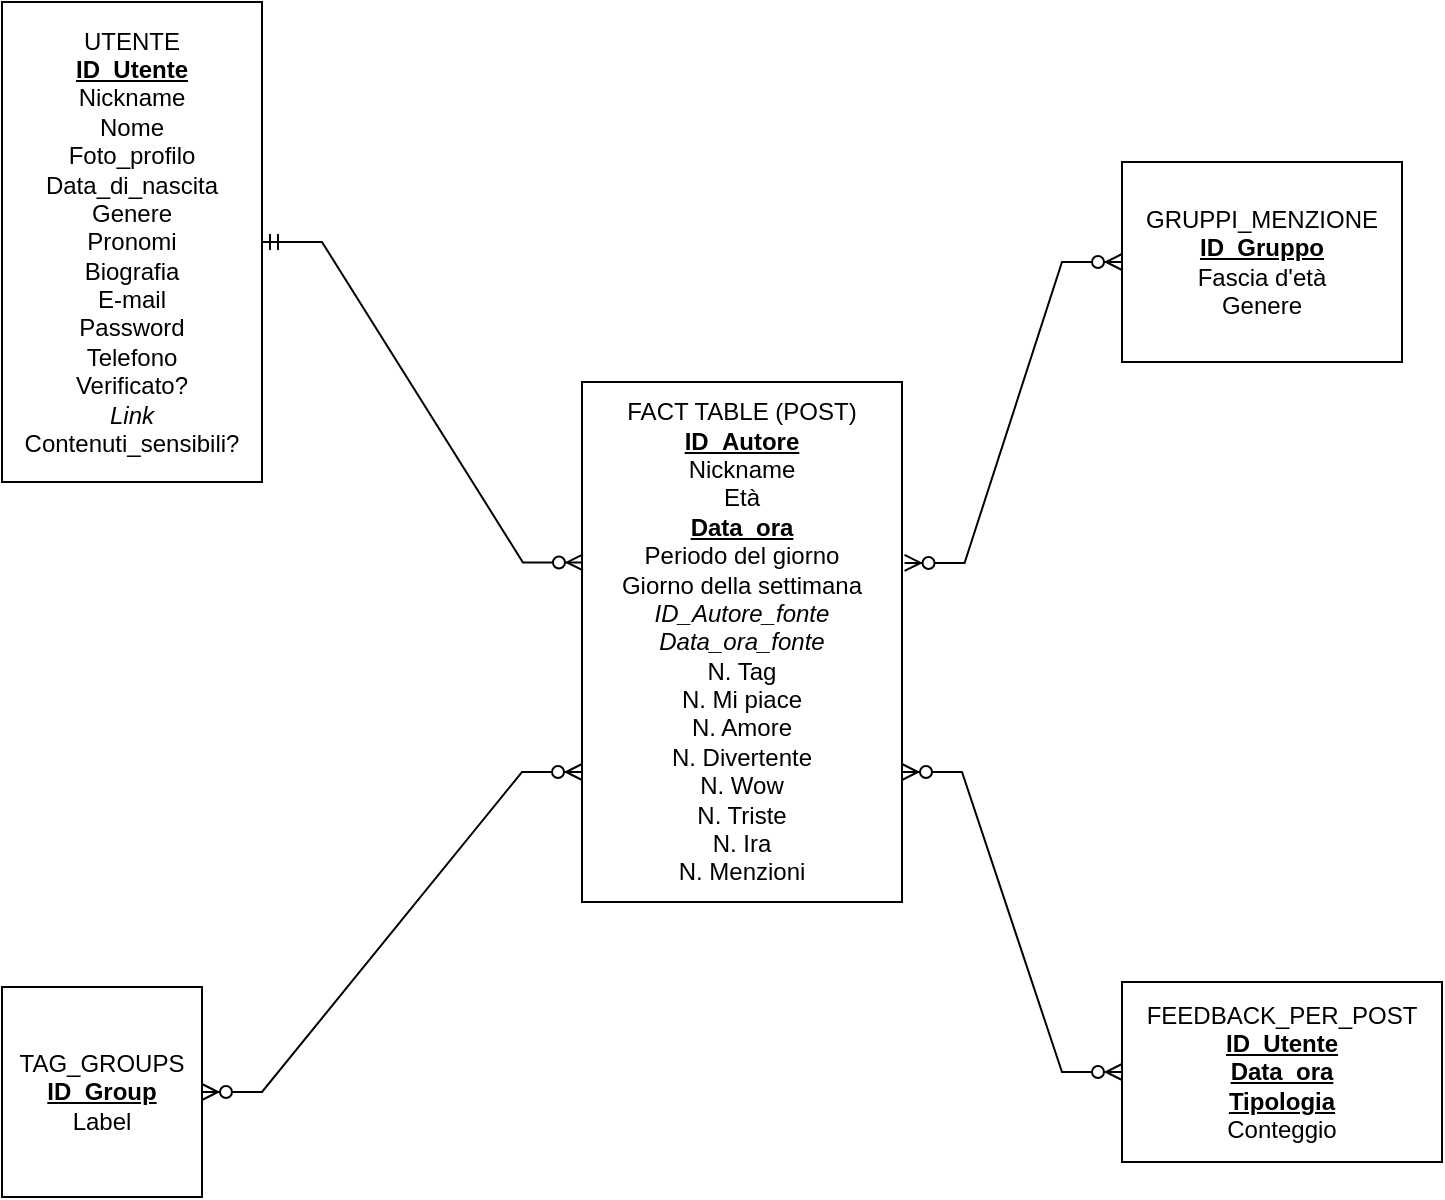 <mxfile version="26.2.14">
  <diagram name="Pagina-1" id="O8XDL2aqArAeWk8hf0hC">
    <mxGraphModel grid="1" page="1" gridSize="10" guides="1" tooltips="1" connect="1" arrows="1" fold="1" pageScale="1" pageWidth="827" pageHeight="1169" math="0" shadow="0">
      <root>
        <mxCell id="0" />
        <mxCell id="1" parent="0" />
        <mxCell id="YXuvhPvyEjiZBPRnlSS0-1" value="FACT TABLE (POST)&lt;br&gt;&lt;u style=&quot;font-weight: bold;&quot;&gt;ID_Autore&lt;/u&gt;&lt;br&gt;Nickname&lt;br&gt;Età&lt;br&gt;&lt;u style=&quot;font-weight: bold;&quot;&gt;Data_ora&lt;/u&gt;&lt;div&gt;Periodo del giorno&lt;br&gt;Giorno della settimana&lt;br&gt;&lt;i&gt;ID_Autore_fonte&lt;/i&gt;&lt;br&gt;&lt;i&gt;Data_ora_fonte&lt;/i&gt;&lt;br&gt;N. Tag&lt;br&gt;N. Mi piace&lt;br&gt;N. Amore&lt;br&gt;N. Divertente&lt;div&gt;N. Wow&lt;br&gt;N. Triste&lt;/div&gt;&lt;div&gt;N. Ira&lt;br&gt;N. Menzioni&lt;/div&gt;&lt;/div&gt;" style="whiteSpace=wrap;html=1;align=center;" vertex="1" parent="1">
          <mxGeometry x="360" y="250" width="160" height="260" as="geometry" />
        </mxCell>
        <mxCell id="YXuvhPvyEjiZBPRnlSS0-3" value="FEEDBACK_PER_POST&lt;br&gt;&lt;u style=&quot;font-weight: bold;&quot;&gt;ID_Utente&lt;/u&gt;&lt;br&gt;&lt;b&gt;&lt;u&gt;Data_ora&lt;/u&gt;&lt;/b&gt;&lt;br&gt;&lt;b&gt;&lt;u&gt;Tipologia&lt;/u&gt;&lt;/b&gt;&lt;br&gt;Conteggio" style="whiteSpace=wrap;html=1;align=center;" vertex="1" parent="1">
          <mxGeometry x="630" y="550" width="160" height="90" as="geometry" />
        </mxCell>
        <mxCell id="YXuvhPvyEjiZBPRnlSS0-5" value="GRUPPI_MENZIONE&lt;br&gt;&lt;u style=&quot;font-weight: bold;&quot;&gt;ID_Gruppo&lt;/u&gt;&lt;div&gt;Fascia d&#39;età&lt;br&gt;Genere&lt;/div&gt;" style="whiteSpace=wrap;html=1;align=center;" vertex="1" parent="1">
          <mxGeometry x="630" y="140" width="140" height="100" as="geometry" />
        </mxCell>
        <mxCell id="YXuvhPvyEjiZBPRnlSS0-6" value="TAG_GROUPS&lt;br&gt;&lt;b&gt;&lt;u&gt;ID_Group&lt;/u&gt;&lt;/b&gt;&lt;br&gt;Label" style="whiteSpace=wrap;html=1;align=center;" vertex="1" parent="1">
          <mxGeometry x="70" y="552.5" width="100" height="105" as="geometry" />
        </mxCell>
        <mxCell id="YXuvhPvyEjiZBPRnlSS0-7" value="UTENTE&lt;div&gt;&lt;b&gt;&lt;u&gt;ID_Utente&lt;/u&gt;&lt;br&gt;&lt;/b&gt;Nickname&lt;br&gt;Nome&lt;br&gt;Foto_profilo&lt;br&gt;Data_di_nascita&lt;br&gt;Genere&lt;br&gt;Pronomi&lt;br&gt;Biografia&lt;br&gt;E-mail&lt;br&gt;Password&lt;br&gt;Telefono&lt;br&gt;Verificato?&lt;br&gt;&lt;i&gt;Link&lt;br&gt;&lt;/i&gt;Contenuti_sensibili?&lt;/div&gt;" style="whiteSpace=wrap;html=1;align=center;" vertex="1" parent="1">
          <mxGeometry x="70" y="60" width="130" height="240" as="geometry" />
        </mxCell>
        <mxCell id="YXuvhPvyEjiZBPRnlSS0-8" value="" style="edgeStyle=entityRelationEdgeStyle;fontSize=12;html=1;endArrow=ERzeroToMany;startArrow=ERmandOne;rounded=0;exitX=1;exitY=0.5;exitDx=0;exitDy=0;entryX=0.003;entryY=0.347;entryDx=0;entryDy=0;entryPerimeter=0;" edge="1" parent="1" source="YXuvhPvyEjiZBPRnlSS0-7" target="YXuvhPvyEjiZBPRnlSS0-1">
          <mxGeometry width="100" height="100" relative="1" as="geometry">
            <mxPoint x="360" y="390" as="sourcePoint" />
            <mxPoint x="460" y="290" as="targetPoint" />
          </mxGeometry>
        </mxCell>
        <mxCell id="YXuvhPvyEjiZBPRnlSS0-14" value="" style="edgeStyle=entityRelationEdgeStyle;fontSize=12;html=1;endArrow=ERzeroToMany;endFill=1;startArrow=ERzeroToMany;rounded=0;exitX=1;exitY=0.5;exitDx=0;exitDy=0;entryX=0;entryY=0.75;entryDx=0;entryDy=0;" edge="1" parent="1" source="YXuvhPvyEjiZBPRnlSS0-6" target="YXuvhPvyEjiZBPRnlSS0-1">
          <mxGeometry width="100" height="100" relative="1" as="geometry">
            <mxPoint x="360" y="450" as="sourcePoint" />
            <mxPoint x="460" y="350" as="targetPoint" />
          </mxGeometry>
        </mxCell>
        <mxCell id="YXuvhPvyEjiZBPRnlSS0-15" value="" style="edgeStyle=entityRelationEdgeStyle;fontSize=12;html=1;endArrow=ERzeroToMany;endFill=1;startArrow=ERzeroToMany;rounded=0;entryX=0;entryY=0.5;entryDx=0;entryDy=0;exitX=1.008;exitY=0.348;exitDx=0;exitDy=0;exitPerimeter=0;" edge="1" parent="1" source="YXuvhPvyEjiZBPRnlSS0-1" target="YXuvhPvyEjiZBPRnlSS0-5">
          <mxGeometry width="100" height="100" relative="1" as="geometry">
            <mxPoint x="360" y="430" as="sourcePoint" />
            <mxPoint x="460" y="330" as="targetPoint" />
          </mxGeometry>
        </mxCell>
        <mxCell id="kggaY4Le9m3HGKF7Ujwb-1" value="" style="edgeStyle=entityRelationEdgeStyle;fontSize=12;html=1;endArrow=ERzeroToMany;endFill=1;startArrow=ERzeroToMany;rounded=0;exitX=0;exitY=0.5;exitDx=0;exitDy=0;entryX=1;entryY=0.75;entryDx=0;entryDy=0;" edge="1" parent="1" source="YXuvhPvyEjiZBPRnlSS0-3" target="YXuvhPvyEjiZBPRnlSS0-1">
          <mxGeometry width="100" height="100" relative="1" as="geometry">
            <mxPoint x="370" y="360" as="sourcePoint" />
            <mxPoint x="450" y="210" as="targetPoint" />
          </mxGeometry>
        </mxCell>
      </root>
    </mxGraphModel>
  </diagram>
</mxfile>
